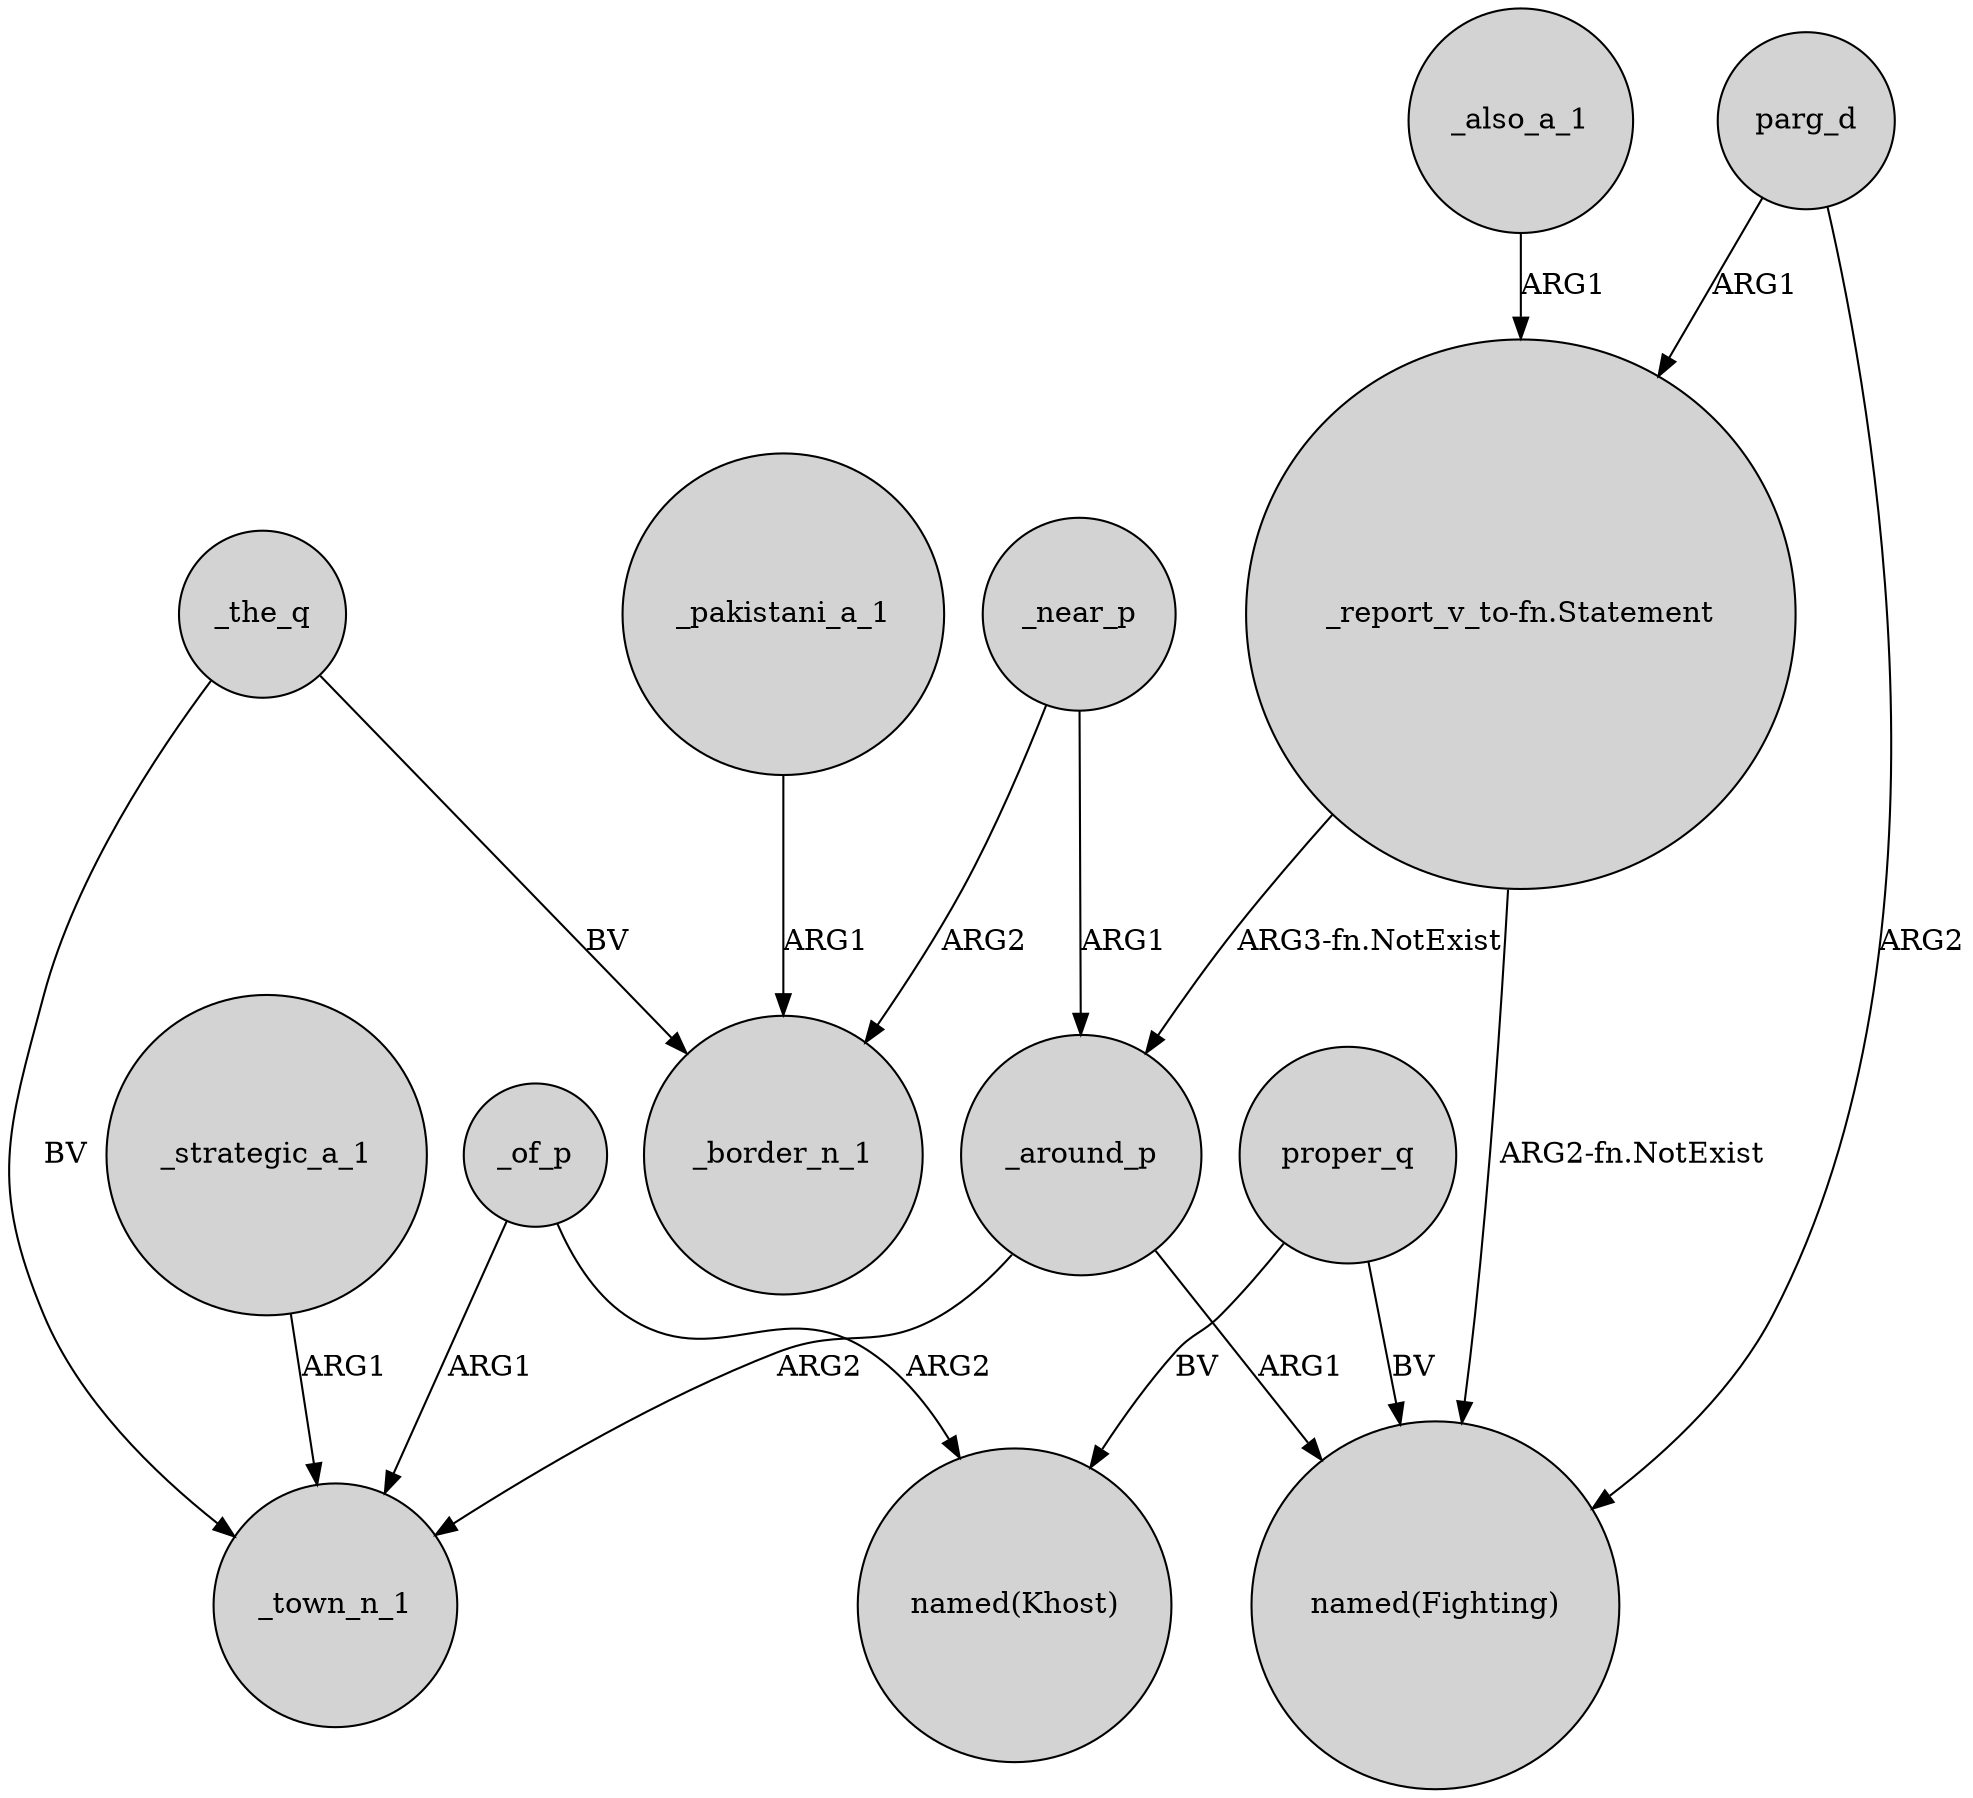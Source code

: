 digraph {
	node [shape=circle style=filled]
	_of_p -> "named(Khost)" [label=ARG2]
	"_report_v_to-fn.Statement" -> "named(Fighting)" [label="ARG2-fn.NotExist"]
	_pakistani_a_1 -> _border_n_1 [label=ARG1]
	_of_p -> _town_n_1 [label=ARG1]
	proper_q -> "named(Fighting)" [label=BV]
	parg_d -> "named(Fighting)" [label=ARG2]
	_the_q -> _border_n_1 [label=BV]
	_around_p -> "named(Fighting)" [label=ARG1]
	"_report_v_to-fn.Statement" -> _around_p [label="ARG3-fn.NotExist"]
	proper_q -> "named(Khost)" [label=BV]
	_also_a_1 -> "_report_v_to-fn.Statement" [label=ARG1]
	parg_d -> "_report_v_to-fn.Statement" [label=ARG1]
	_near_p -> _border_n_1 [label=ARG2]
	_near_p -> _around_p [label=ARG1]
	_around_p -> _town_n_1 [label=ARG2]
	_strategic_a_1 -> _town_n_1 [label=ARG1]
	_the_q -> _town_n_1 [label=BV]
}
